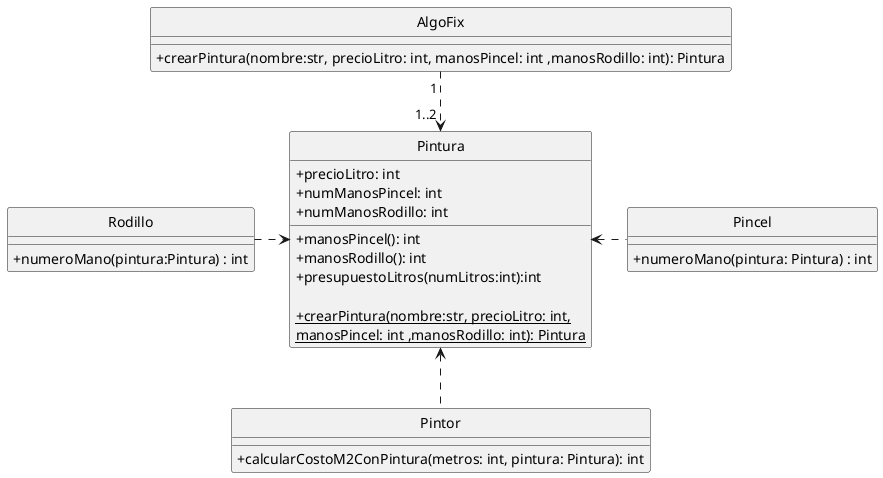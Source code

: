 @startuml DiagramaClase02
    hide circle
    skinparam classAttributeIconSize 0

    class AlgoFix{
    + {method} crearPintura(nombre:str, precioLitro: int, manosPincel: int ,manosRodillo: int): Pintura
    }

    class Pintor{
        + {method} calcularCostoM2ConPintura(metros: int, pintura: Pintura): int
    }

    class Pincel{
        + {method} numeroMano(pintura: Pintura) : int
    }

    class Rodillo{
        + {method} numeroMano(pintura:Pintura) : int
    }

    class Pintura{
    + {field} precioLitro: int
    + {field} numManosPincel: int
    + {field} numManosRodillo: int

    + {method} manosPincel(): int
    + {method} manosRodillo(): int
    + {method} presupuestoLitros(numLitros:int):int

    +{static}{method} crearPintura(nombre:str, precioLitro: int,
    {static}manosPincel: int ,manosRodillo: int): Pintura
    }

    ' Version 1

    AlgoFix "1 ".down.>"1..2 " Pintura

    Pintor .up.> Pintura

    Rodillo .right.> Pintura

    Pincel .left.> Pintura


/' Version 2
    AlgoFix "1"..>"1..2   " Pintura

    Pintor .up.> Pintura

    Rodillo .up.> Pintura

    Pincel ..> Pintura
'/

@enduml